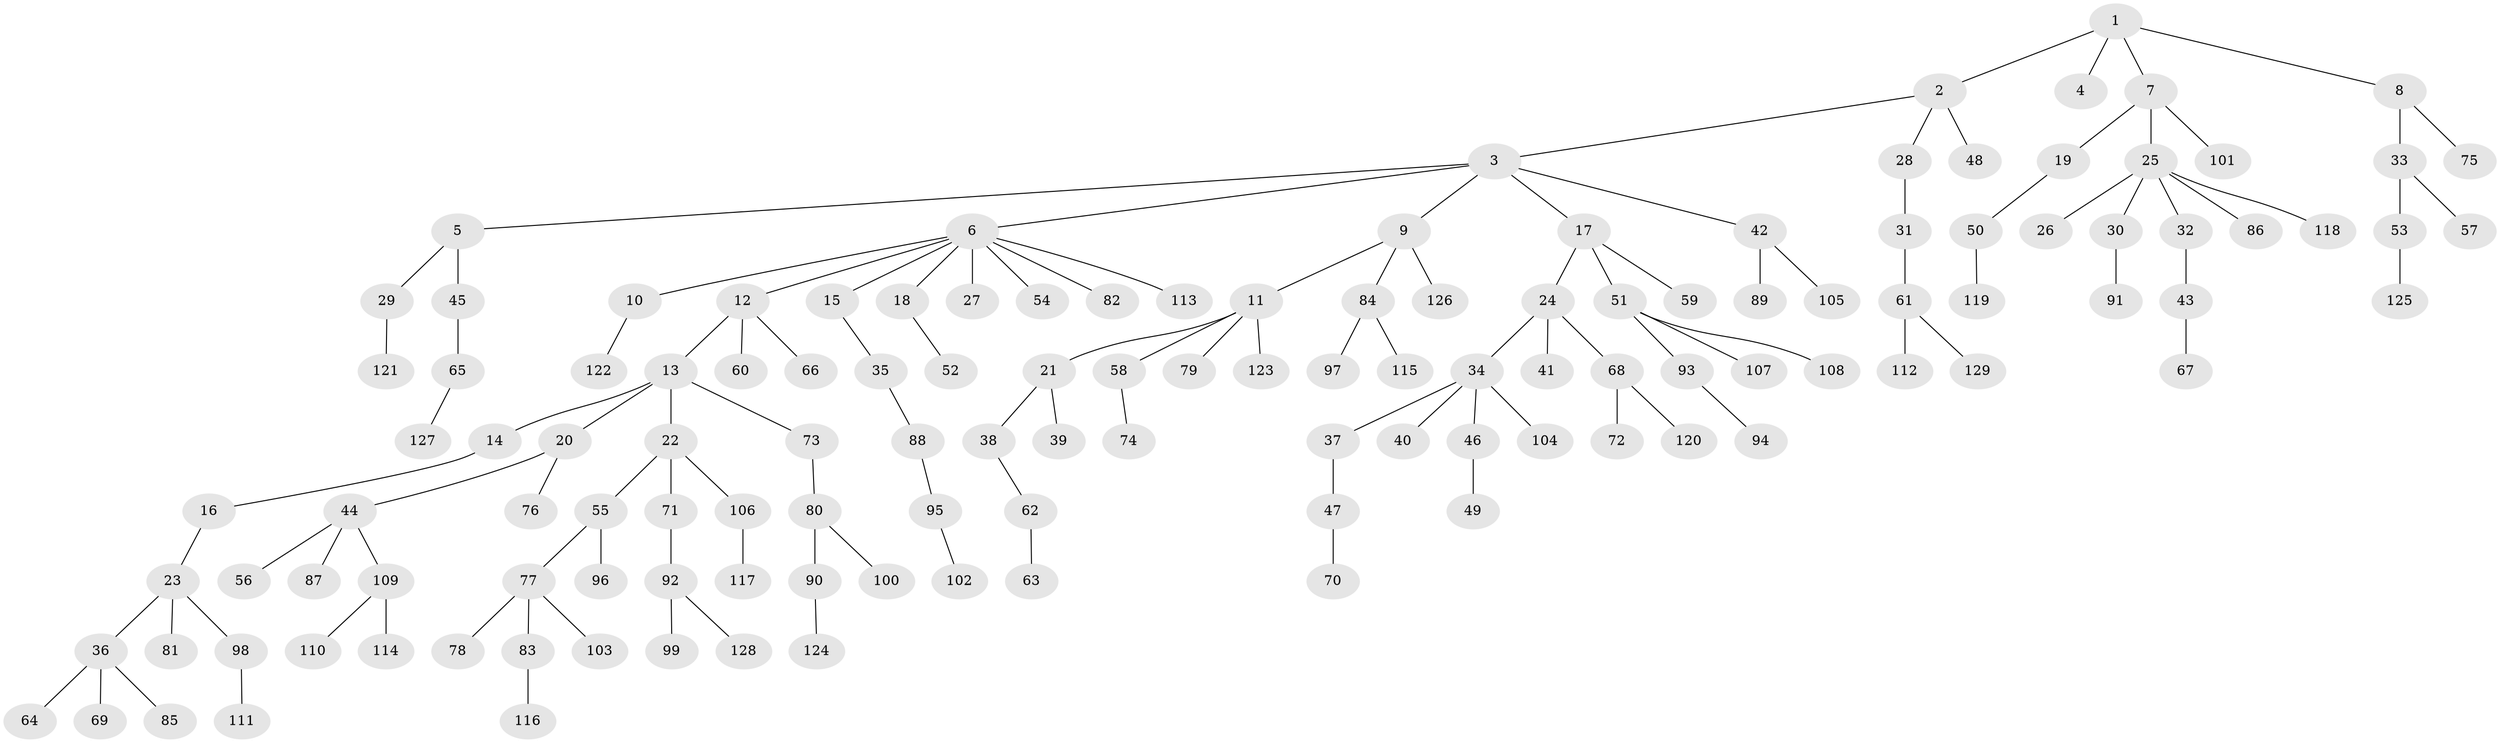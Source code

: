 // Generated by graph-tools (version 1.1) at 2025/50/03/09/25 03:50:22]
// undirected, 129 vertices, 128 edges
graph export_dot {
graph [start="1"]
  node [color=gray90,style=filled];
  1;
  2;
  3;
  4;
  5;
  6;
  7;
  8;
  9;
  10;
  11;
  12;
  13;
  14;
  15;
  16;
  17;
  18;
  19;
  20;
  21;
  22;
  23;
  24;
  25;
  26;
  27;
  28;
  29;
  30;
  31;
  32;
  33;
  34;
  35;
  36;
  37;
  38;
  39;
  40;
  41;
  42;
  43;
  44;
  45;
  46;
  47;
  48;
  49;
  50;
  51;
  52;
  53;
  54;
  55;
  56;
  57;
  58;
  59;
  60;
  61;
  62;
  63;
  64;
  65;
  66;
  67;
  68;
  69;
  70;
  71;
  72;
  73;
  74;
  75;
  76;
  77;
  78;
  79;
  80;
  81;
  82;
  83;
  84;
  85;
  86;
  87;
  88;
  89;
  90;
  91;
  92;
  93;
  94;
  95;
  96;
  97;
  98;
  99;
  100;
  101;
  102;
  103;
  104;
  105;
  106;
  107;
  108;
  109;
  110;
  111;
  112;
  113;
  114;
  115;
  116;
  117;
  118;
  119;
  120;
  121;
  122;
  123;
  124;
  125;
  126;
  127;
  128;
  129;
  1 -- 2;
  1 -- 4;
  1 -- 7;
  1 -- 8;
  2 -- 3;
  2 -- 28;
  2 -- 48;
  3 -- 5;
  3 -- 6;
  3 -- 9;
  3 -- 17;
  3 -- 42;
  5 -- 29;
  5 -- 45;
  6 -- 10;
  6 -- 12;
  6 -- 15;
  6 -- 18;
  6 -- 27;
  6 -- 54;
  6 -- 82;
  6 -- 113;
  7 -- 19;
  7 -- 25;
  7 -- 101;
  8 -- 33;
  8 -- 75;
  9 -- 11;
  9 -- 84;
  9 -- 126;
  10 -- 122;
  11 -- 21;
  11 -- 58;
  11 -- 79;
  11 -- 123;
  12 -- 13;
  12 -- 60;
  12 -- 66;
  13 -- 14;
  13 -- 20;
  13 -- 22;
  13 -- 73;
  14 -- 16;
  15 -- 35;
  16 -- 23;
  17 -- 24;
  17 -- 51;
  17 -- 59;
  18 -- 52;
  19 -- 50;
  20 -- 44;
  20 -- 76;
  21 -- 38;
  21 -- 39;
  22 -- 55;
  22 -- 71;
  22 -- 106;
  23 -- 36;
  23 -- 81;
  23 -- 98;
  24 -- 34;
  24 -- 41;
  24 -- 68;
  25 -- 26;
  25 -- 30;
  25 -- 32;
  25 -- 86;
  25 -- 118;
  28 -- 31;
  29 -- 121;
  30 -- 91;
  31 -- 61;
  32 -- 43;
  33 -- 53;
  33 -- 57;
  34 -- 37;
  34 -- 40;
  34 -- 46;
  34 -- 104;
  35 -- 88;
  36 -- 64;
  36 -- 69;
  36 -- 85;
  37 -- 47;
  38 -- 62;
  42 -- 89;
  42 -- 105;
  43 -- 67;
  44 -- 56;
  44 -- 87;
  44 -- 109;
  45 -- 65;
  46 -- 49;
  47 -- 70;
  50 -- 119;
  51 -- 93;
  51 -- 107;
  51 -- 108;
  53 -- 125;
  55 -- 77;
  55 -- 96;
  58 -- 74;
  61 -- 112;
  61 -- 129;
  62 -- 63;
  65 -- 127;
  68 -- 72;
  68 -- 120;
  71 -- 92;
  73 -- 80;
  77 -- 78;
  77 -- 83;
  77 -- 103;
  80 -- 90;
  80 -- 100;
  83 -- 116;
  84 -- 97;
  84 -- 115;
  88 -- 95;
  90 -- 124;
  92 -- 99;
  92 -- 128;
  93 -- 94;
  95 -- 102;
  98 -- 111;
  106 -- 117;
  109 -- 110;
  109 -- 114;
}
